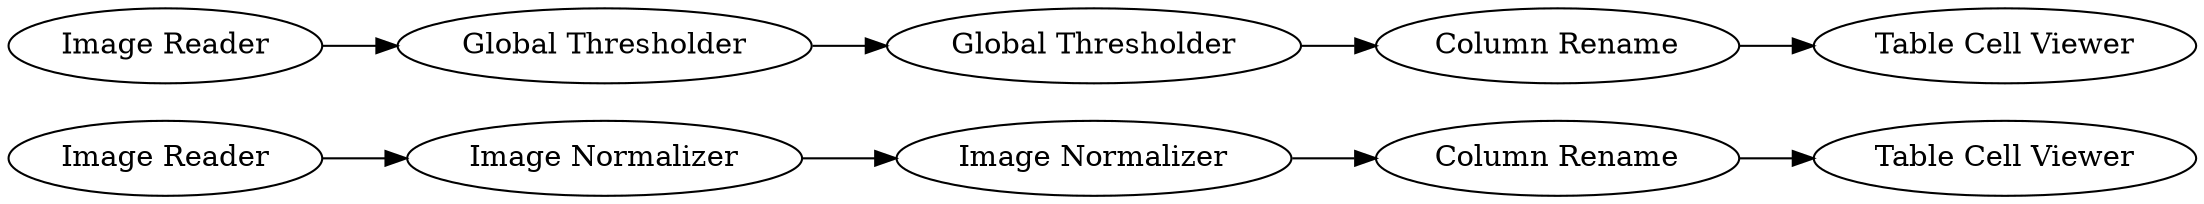 digraph {
	4 -> 7
	29 -> 22
	27 -> 3
	3 -> 4
	23 -> 25
	25 -> 26
	7 -> 6
	22 -> 23
	27 [label="Image Reader"]
	7 [label="Column Rename"]
	22 [label="Global Thresholder"]
	29 [label="Image Reader"]
	23 [label="Global Thresholder"]
	4 [label="Image Normalizer"]
	26 [label="Table Cell Viewer"]
	6 [label="Table Cell Viewer"]
	25 [label="Column Rename"]
	3 [label="Image Normalizer"]
	rankdir=LR
}

